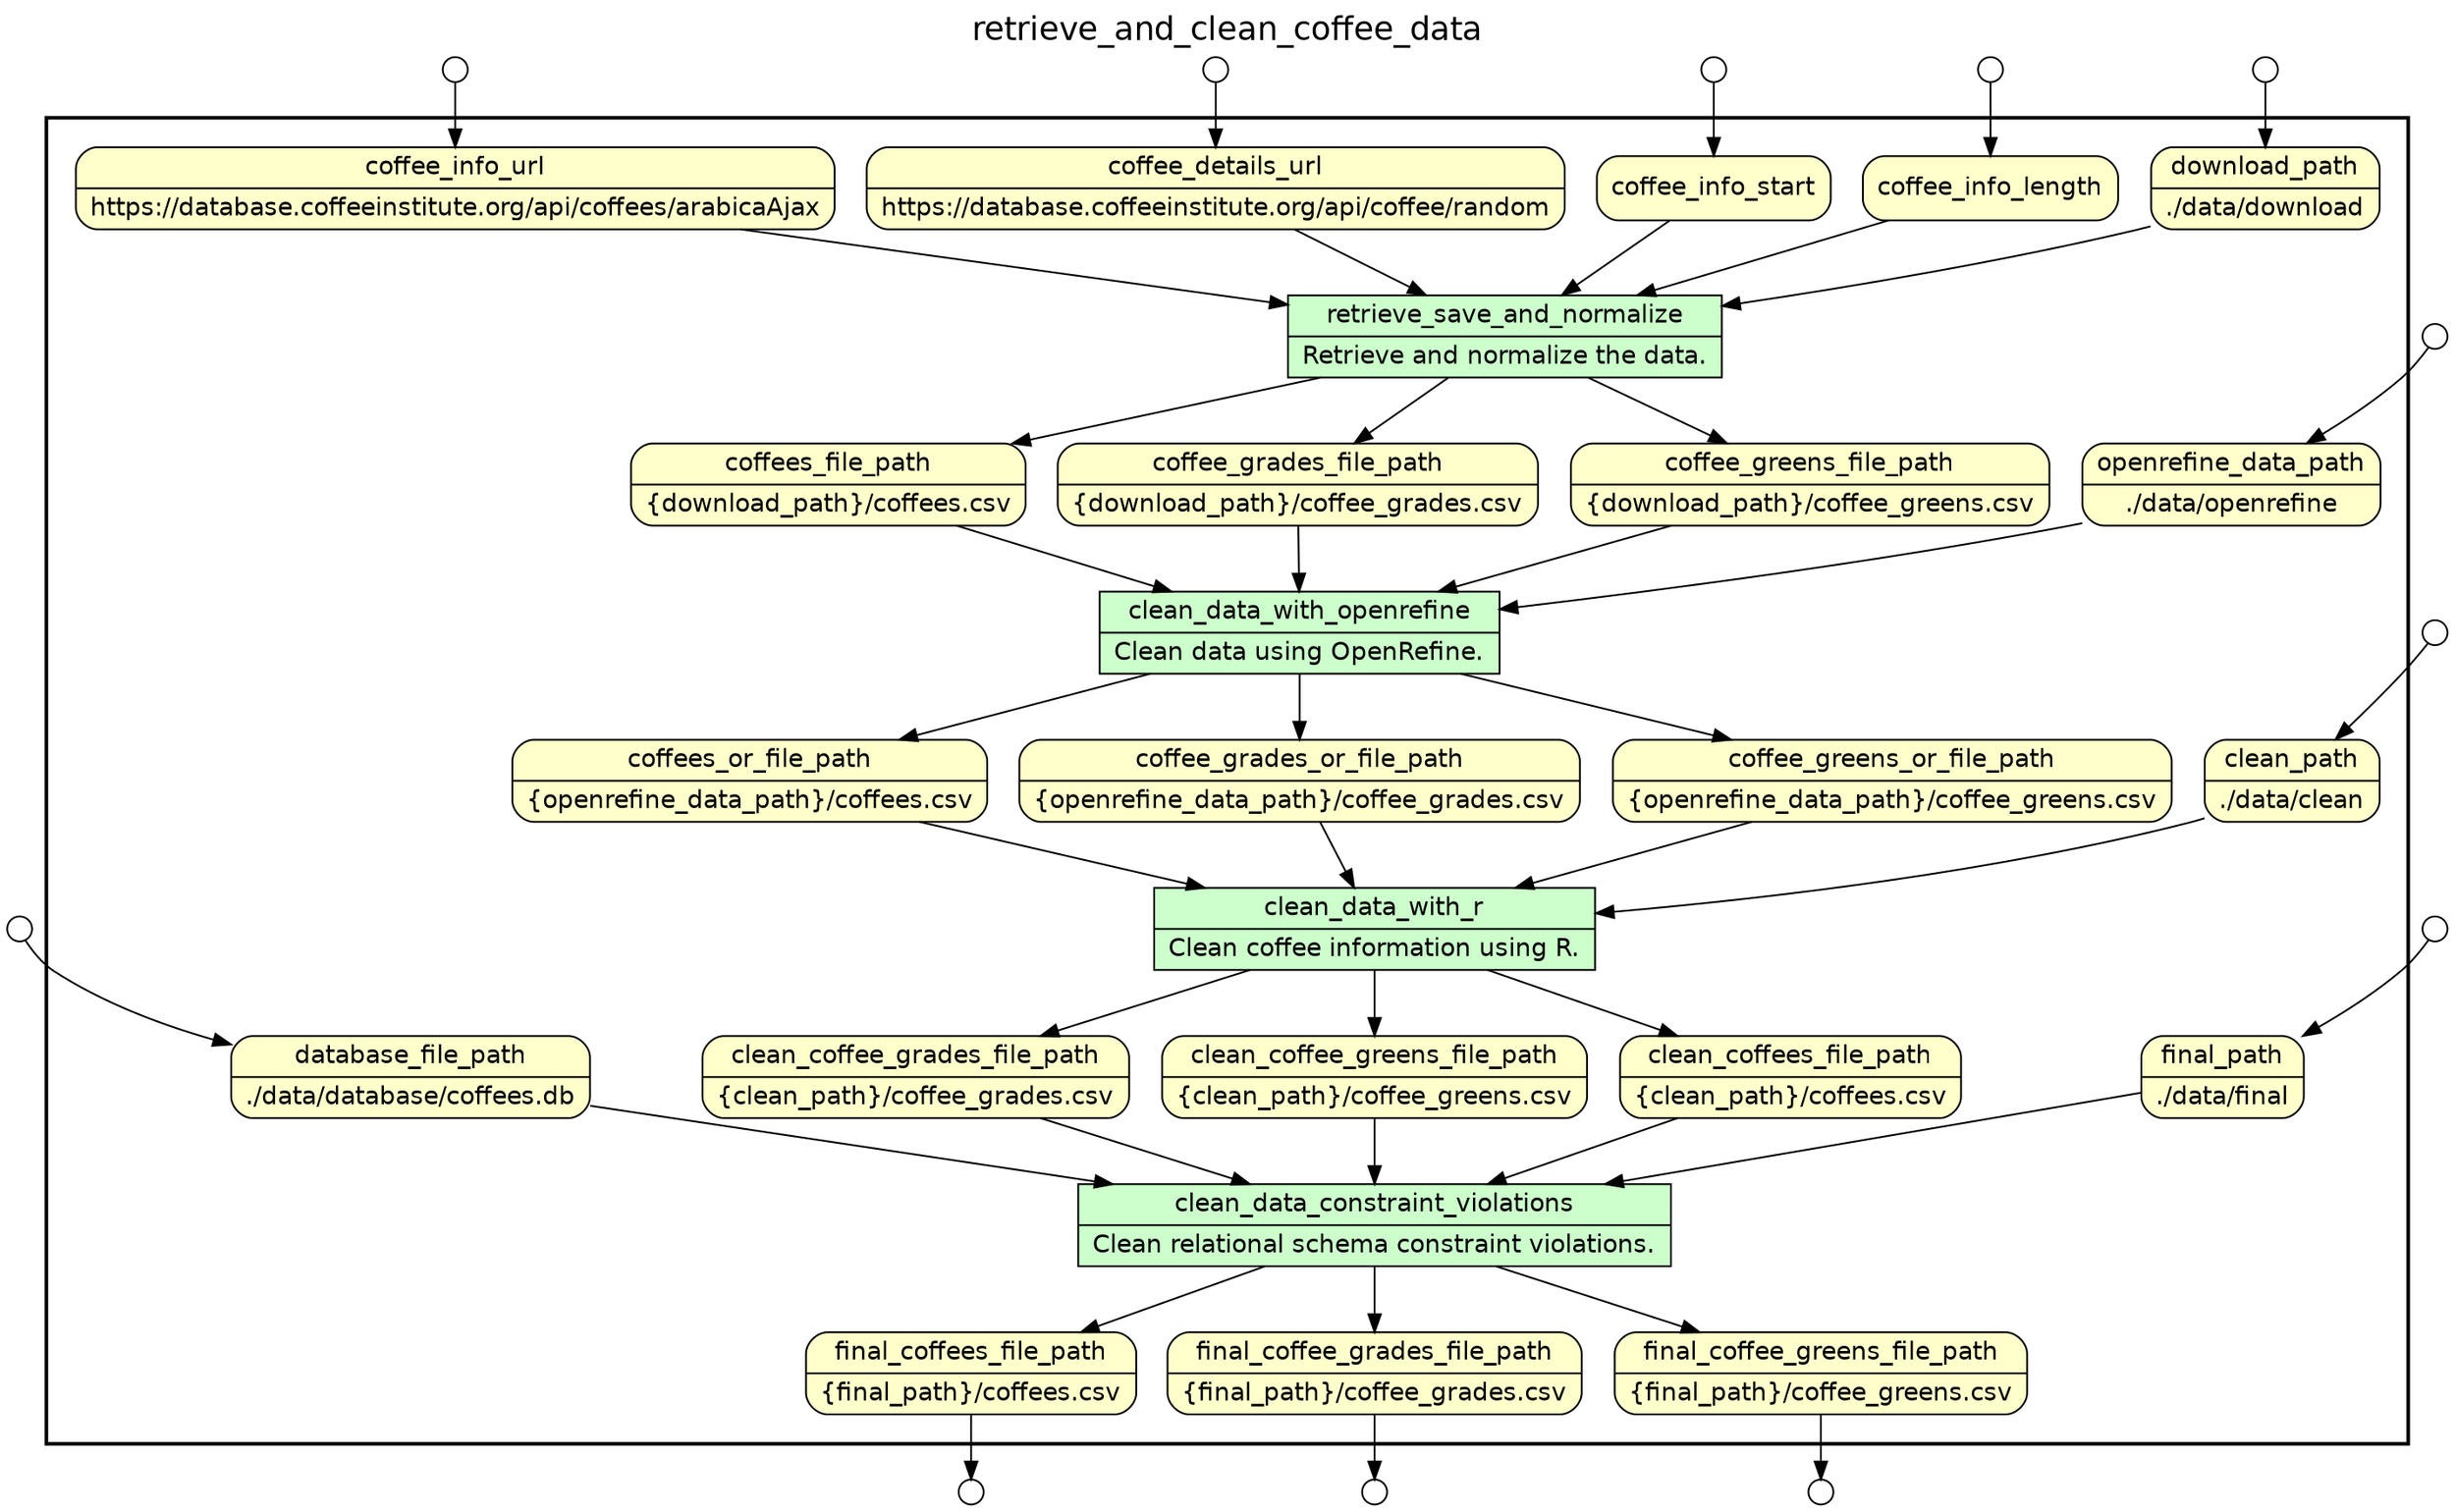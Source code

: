 
/* Start of top-level graph */
digraph Workflow {
rankdir=TB

/* Title for graph */
fontname=Helvetica; fontsize=18; labelloc=t
label=retrieve_and_clean_coffee_data

/* Start of double cluster for drawing box around nodes in workflow */
subgraph cluster_workflow_box_outer { label=""; color=black; penwidth=2
subgraph cluster_workflow_box_inner { label=""; penwidth=0

/* Style for nodes representing atomic programs in workflow */
node[shape=box style=filled fillcolor="#CCFFCC" peripheries=1 fontname=Helvetica]

/* Nodes representing atomic programs in workflow */

/* Style for nodes representing composite programs (sub-workflows) in workflow */
node[shape=box style=filled fillcolor="#CCFFCC" peripheries=2 fontname=Helvetica]

/* Nodes representing composite programs (sub-workflows) in workflow */
retrieve_save_and_normalize [shape=record rankdir=LR label="{<f0> retrieve_save_and_normalize |<f1> Retrieve and normalize the data.}"];
clean_data_with_openrefine [shape=record rankdir=LR label="{<f0> clean_data_with_openrefine |<f1> Clean data using OpenRefine.}"];
clean_data_with_r [shape=record rankdir=LR label="{<f0> clean_data_with_r |<f1> Clean coffee information using R.}"];
clean_data_constraint_violations [shape=record rankdir=LR label="{<f0> clean_data_constraint_violations |<f1> Clean relational schema constraint violations.}"];

/* Style for nodes representing non-parameter data channels in workflow */
node[shape=box style="rounded,filled" fillcolor="#FFFFCC" peripheries=1 fontname=Helvetica]

/* Nodes for non-parameter data channels in workflow */
coffee_info_url [shape=record rankdir=LR label="{<f0> coffee_info_url |<f1> https\://database.coffeeinstitute.org/api/coffees/arabicaAjax}"];
coffee_details_url [shape=record rankdir=LR label="{<f0> coffee_details_url |<f1> https\://database.coffeeinstitute.org/api/coffee/random}"];
coffee_info_start
coffee_info_length
download_path [shape=record rankdir=LR label="{<f0> download_path |<f1> ./data/download}"];
openrefine_data_path [shape=record rankdir=LR label="{<f0> openrefine_data_path |<f1> ./data/openrefine}"];
coffees_file_path [shape=record rankdir=LR label="{<f0> coffees_file_path |<f1> \{download_path\}/coffees.csv}"];
coffee_grades_file_path [shape=record rankdir=LR label="{<f0> coffee_grades_file_path |<f1> \{download_path\}/coffee_grades.csv}"];
coffee_greens_file_path [shape=record rankdir=LR label="{<f0> coffee_greens_file_path |<f1> \{download_path\}/coffee_greens.csv}"];
clean_path [shape=record rankdir=LR label="{<f0> clean_path |<f1> ./data/clean}"];
coffees_or_file_path [shape=record rankdir=LR label="{<f0> coffees_or_file_path |<f1> \{openrefine_data_path\}/coffees.csv}"];
coffee_grades_or_file_path [shape=record rankdir=LR label="{<f0> coffee_grades_or_file_path |<f1> \{openrefine_data_path\}/coffee_grades.csv}"];
coffee_greens_or_file_path [shape=record rankdir=LR label="{<f0> coffee_greens_or_file_path |<f1> \{openrefine_data_path\}/coffee_greens.csv}"];
database_file_path [shape=record rankdir=LR label="{<f0> database_file_path |<f1> ./data/database/coffees.db}"];
final_path [shape=record rankdir=LR label="{<f0> final_path |<f1> ./data/final}"];
clean_coffees_file_path [shape=record rankdir=LR label="{<f0> clean_coffees_file_path |<f1> \{clean_path\}/coffees.csv}"];
clean_coffee_grades_file_path [shape=record rankdir=LR label="{<f0> clean_coffee_grades_file_path |<f1> \{clean_path\}/coffee_grades.csv}"];
clean_coffee_greens_file_path [shape=record rankdir=LR label="{<f0> clean_coffee_greens_file_path |<f1> \{clean_path\}/coffee_greens.csv}"];
final_coffees_file_path [shape=record rankdir=LR label="{<f0> final_coffees_file_path |<f1> \{final_path\}/coffees.csv}"];
final_coffee_grades_file_path [shape=record rankdir=LR label="{<f0> final_coffee_grades_file_path |<f1> \{final_path\}/coffee_grades.csv}"];
final_coffee_greens_file_path [shape=record rankdir=LR label="{<f0> final_coffee_greens_file_path |<f1> \{final_path\}/coffee_greens.csv}"];

/* Style for nodes representing parameter channels in workflow */
node[shape=box style="rounded,filled" fillcolor="#FCFCFC" peripheries=1 fontname=Helvetica]

/* Nodes representing parameter channels in workflow */

/* Edges representing connections between programs and channels */
retrieve_save_and_normalize -> coffees_file_path
retrieve_save_and_normalize -> coffee_grades_file_path
retrieve_save_and_normalize -> coffee_greens_file_path
coffee_info_url -> retrieve_save_and_normalize
coffee_details_url -> retrieve_save_and_normalize
coffee_info_start -> retrieve_save_and_normalize
coffee_info_length -> retrieve_save_and_normalize
download_path -> retrieve_save_and_normalize
clean_data_with_openrefine -> coffees_or_file_path
clean_data_with_openrefine -> coffee_grades_or_file_path
clean_data_with_openrefine -> coffee_greens_or_file_path
openrefine_data_path -> clean_data_with_openrefine
coffees_file_path -> clean_data_with_openrefine
coffee_grades_file_path -> clean_data_with_openrefine
coffee_greens_file_path -> clean_data_with_openrefine
clean_data_with_r -> clean_coffees_file_path
clean_data_with_r -> clean_coffee_grades_file_path
clean_data_with_r -> clean_coffee_greens_file_path
clean_path -> clean_data_with_r
coffees_or_file_path -> clean_data_with_r
coffee_grades_or_file_path -> clean_data_with_r
coffee_greens_or_file_path -> clean_data_with_r
clean_data_constraint_violations -> final_coffees_file_path
clean_data_constraint_violations -> final_coffee_grades_file_path
clean_data_constraint_violations -> final_coffee_greens_file_path
database_file_path -> clean_data_constraint_violations
final_path -> clean_data_constraint_violations
clean_coffees_file_path -> clean_data_constraint_violations
clean_coffee_grades_file_path -> clean_data_constraint_violations
clean_coffee_greens_file_path -> clean_data_constraint_violations

/* End of double cluster for drawing box around nodes in workflow */
}}

/* Style for nodes representing workflow input ports */
node[shape=circle style="rounded,filled" fillcolor="#FFFFFF" peripheries=1 fontname=Helvetica width=0.2]

/* Nodes representing workflow input ports */
coffee_info_url_input_port [label=""]
coffee_details_url_input_port [label=""]
coffee_info_start_input_port [label=""]
coffee_info_length_input_port [label=""]
download_path_input_port [label=""]
openrefine_data_path_input_port [label=""]
clean_path_input_port [label=""]
database_file_path_input_port [label=""]
final_path_input_port [label=""]

/* Style for nodes representing workflow output ports */
node[shape=circle style="rounded,filled" fillcolor="#FFFFFF" peripheries=1 fontname=Helvetica width=0.2]

/* Nodes representing workflow output ports */
final_coffees_file_path_output_port [label=""]
final_coffee_grades_file_path_output_port [label=""]
final_coffee_greens_file_path_output_port [label=""]

/* Edges from input ports to channels */
coffee_info_url_input_port -> coffee_info_url
coffee_details_url_input_port -> coffee_details_url
coffee_info_start_input_port -> coffee_info_start
coffee_info_length_input_port -> coffee_info_length
download_path_input_port -> download_path
openrefine_data_path_input_port -> openrefine_data_path
clean_path_input_port -> clean_path
database_file_path_input_port -> database_file_path
final_path_input_port -> final_path

/* Edges from channels to output ports */
final_coffees_file_path -> final_coffees_file_path_output_port
final_coffee_grades_file_path -> final_coffee_grades_file_path_output_port
final_coffee_greens_file_path -> final_coffee_greens_file_path_output_port

/* End of top-level graph */
}
